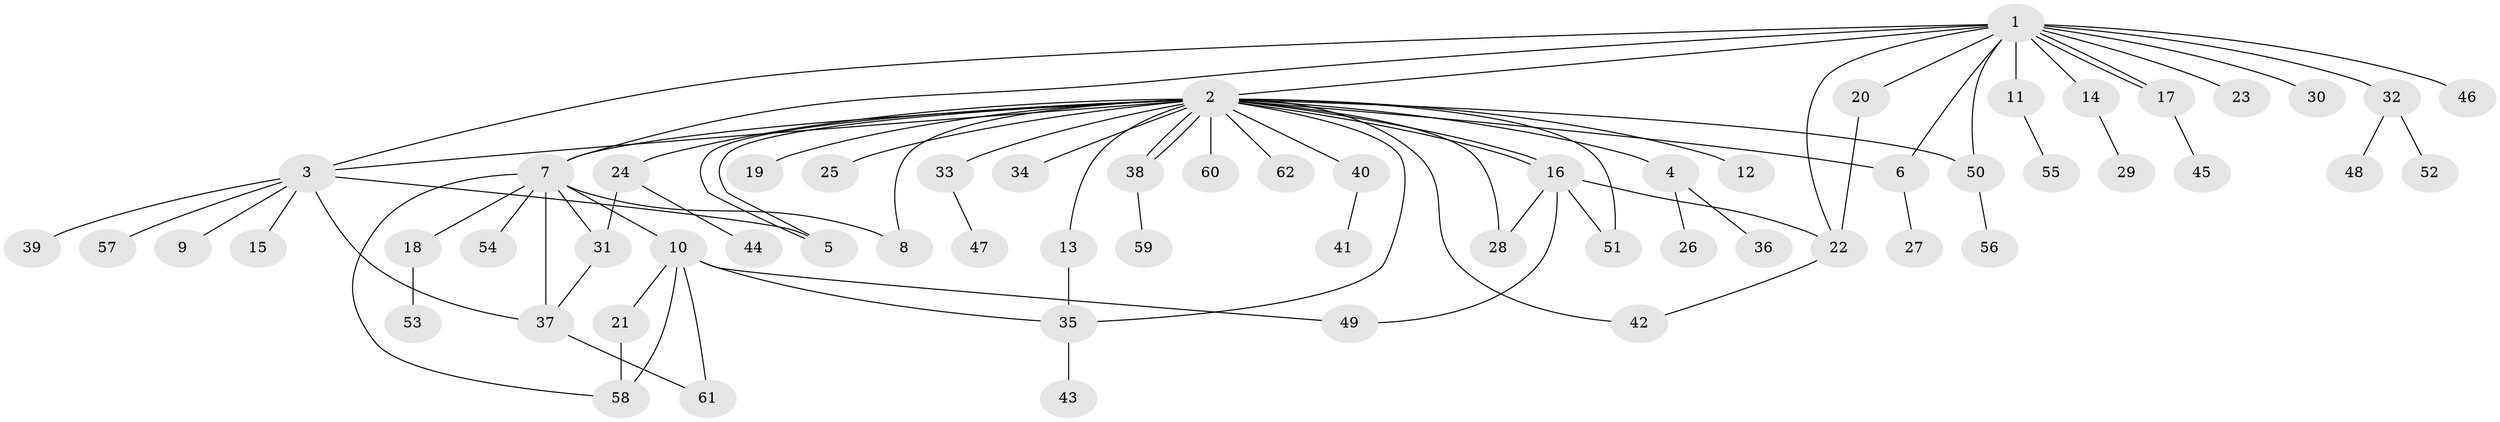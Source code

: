 // coarse degree distribution, {14: 0.023255813953488372, 27: 0.023255813953488372, 8: 0.023255813953488372, 3: 0.13953488372093023, 1: 0.6046511627906976, 6: 0.023255813953488372, 2: 0.11627906976744186, 5: 0.023255813953488372, 4: 0.023255813953488372}
// Generated by graph-tools (version 1.1) at 2025/18/03/04/25 18:18:03]
// undirected, 62 vertices, 85 edges
graph export_dot {
graph [start="1"]
  node [color=gray90,style=filled];
  1;
  2;
  3;
  4;
  5;
  6;
  7;
  8;
  9;
  10;
  11;
  12;
  13;
  14;
  15;
  16;
  17;
  18;
  19;
  20;
  21;
  22;
  23;
  24;
  25;
  26;
  27;
  28;
  29;
  30;
  31;
  32;
  33;
  34;
  35;
  36;
  37;
  38;
  39;
  40;
  41;
  42;
  43;
  44;
  45;
  46;
  47;
  48;
  49;
  50;
  51;
  52;
  53;
  54;
  55;
  56;
  57;
  58;
  59;
  60;
  61;
  62;
  1 -- 2;
  1 -- 3;
  1 -- 6;
  1 -- 7;
  1 -- 11;
  1 -- 14;
  1 -- 17;
  1 -- 17;
  1 -- 20;
  1 -- 22;
  1 -- 23;
  1 -- 30;
  1 -- 32;
  1 -- 46;
  1 -- 50;
  2 -- 3;
  2 -- 4;
  2 -- 5;
  2 -- 5;
  2 -- 6;
  2 -- 7;
  2 -- 8;
  2 -- 12;
  2 -- 13;
  2 -- 16;
  2 -- 16;
  2 -- 19;
  2 -- 24;
  2 -- 25;
  2 -- 28;
  2 -- 33;
  2 -- 34;
  2 -- 35;
  2 -- 38;
  2 -- 38;
  2 -- 40;
  2 -- 42;
  2 -- 50;
  2 -- 51;
  2 -- 60;
  2 -- 62;
  3 -- 5;
  3 -- 9;
  3 -- 15;
  3 -- 37;
  3 -- 39;
  3 -- 57;
  4 -- 26;
  4 -- 36;
  6 -- 27;
  7 -- 8;
  7 -- 10;
  7 -- 18;
  7 -- 31;
  7 -- 37;
  7 -- 54;
  7 -- 58;
  10 -- 21;
  10 -- 35;
  10 -- 49;
  10 -- 58;
  10 -- 61;
  11 -- 55;
  13 -- 35;
  14 -- 29;
  16 -- 22;
  16 -- 28;
  16 -- 49;
  16 -- 51;
  17 -- 45;
  18 -- 53;
  20 -- 22;
  21 -- 58;
  22 -- 42;
  24 -- 31;
  24 -- 44;
  31 -- 37;
  32 -- 48;
  32 -- 52;
  33 -- 47;
  35 -- 43;
  37 -- 61;
  38 -- 59;
  40 -- 41;
  50 -- 56;
}
